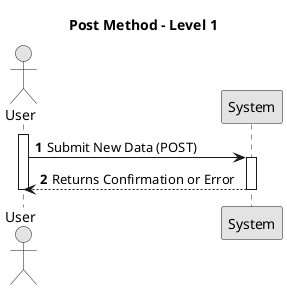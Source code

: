 ﻿@startuml

skinparam monochrome true
skinparam packageStyle rectangle
skinparam shadowing false

title Post Method - Level 1

autonumber

actor "User" as User
participant "System"

activate User

    User -> System : Submit New Data (POST)
    activate System

    System --> User : Returns Confirmation or Error
    deactivate System

deactivate User

@enduml
